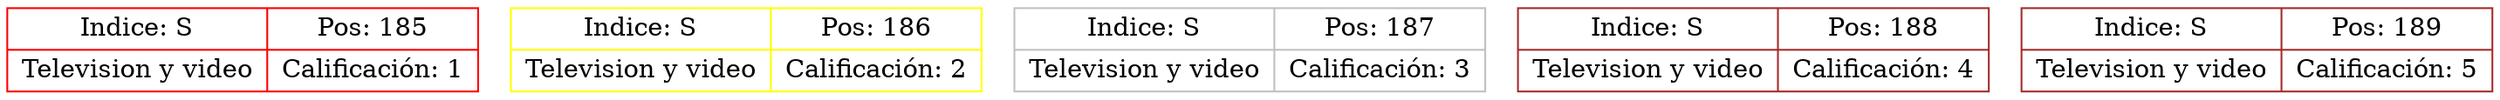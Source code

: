 digraph Daniel37{
node[shape=record];
node185[color=red, fillcolor=blue, label="{Indice: S|Television y video}|{Pos: 185|Calificación: 1}"];
node186[color=yellow, fillcolor=blue, label="{Indice: S|Television y video}|{Pos: 186|Calificación: 2}"];
node187[color=gray, fillcolor=violet, label="{Indice: S|Television y video}|{Pos: 187|Calificación: 3}"];
node188[color=brown, fillcolor=violet, label="{Indice: S|Television y video}|{Pos: 188|Calificación: 4}"];
node189[color=brown, fillcolor=yellow, label="{Indice: S|Television y video}|{Pos: 189|Calificación: 5}"];
}